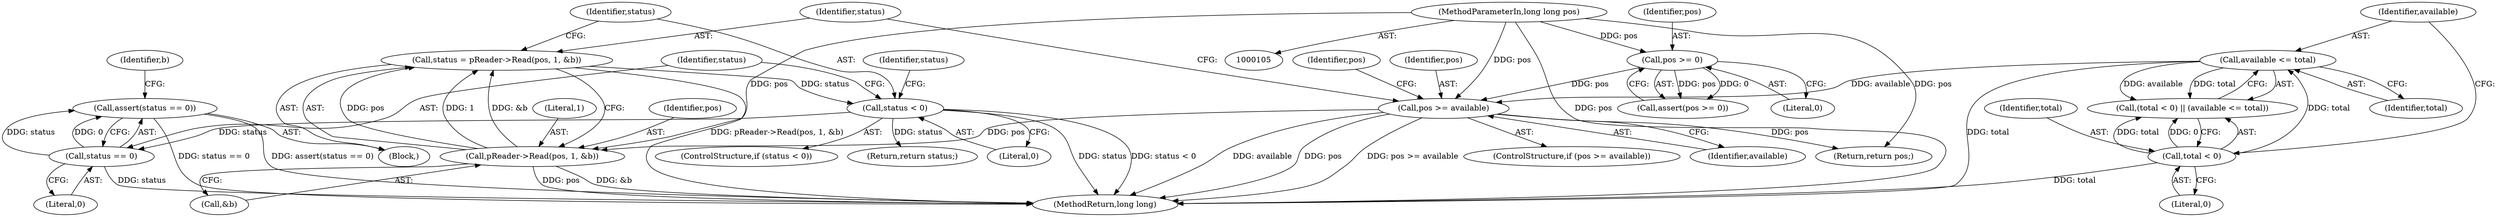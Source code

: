 digraph "0_Android_04839626ed859623901ebd3a5fd483982186b59d_139@API" {
"1000161" [label="(Call,assert(status == 0))"];
"1000162" [label="(Call,status == 0)"];
"1000156" [label="(Call,status < 0)"];
"1000148" [label="(Call,status = pReader->Read(pos, 1, &b))"];
"1000150" [label="(Call,pReader->Read(pos, 1, &b))"];
"1000142" [label="(Call,pos >= available)"];
"1000113" [label="(Call,pos >= 0)"];
"1000107" [label="(MethodParameterIn,long long pos)"];
"1000135" [label="(Call,available <= total)"];
"1000132" [label="(Call,total < 0)"];
"1000159" [label="(Return,return status;)"];
"1000156" [label="(Call,status < 0)"];
"1000162" [label="(Call,status == 0)"];
"1000112" [label="(Call,assert(pos >= 0))"];
"1000153" [label="(Call,&b)"];
"1000151" [label="(Identifier,pos)"];
"1000148" [label="(Call,status = pReader->Read(pos, 1, &b))"];
"1000114" [label="(Identifier,pos)"];
"1000163" [label="(Identifier,status)"];
"1000146" [label="(Identifier,pos)"];
"1000150" [label="(Call,pReader->Read(pos, 1, &b))"];
"1000141" [label="(ControlStructure,if (pos >= available))"];
"1000137" [label="(Identifier,total)"];
"1000149" [label="(Identifier,status)"];
"1000135" [label="(Call,available <= total)"];
"1000131" [label="(Call,(total < 0) || (available <= total))"];
"1000115" [label="(Literal,0)"];
"1000160" [label="(Identifier,status)"];
"1000144" [label="(Identifier,available)"];
"1000157" [label="(Identifier,status)"];
"1000158" [label="(Literal,0)"];
"1000161" [label="(Call,assert(status == 0))"];
"1000107" [label="(MethodParameterIn,long long pos)"];
"1000164" [label="(Literal,0)"];
"1000145" [label="(Return,return pos;)"];
"1000134" [label="(Literal,0)"];
"1000132" [label="(Call,total < 0)"];
"1000167" [label="(Identifier,b)"];
"1000136" [label="(Identifier,available)"];
"1000152" [label="(Literal,1)"];
"1000155" [label="(ControlStructure,if (status < 0))"];
"1000133" [label="(Identifier,total)"];
"1000142" [label="(Call,pos >= available)"];
"1000113" [label="(Call,pos >= 0)"];
"1000109" [label="(Block,)"];
"1000188" [label="(MethodReturn,long long)"];
"1000143" [label="(Identifier,pos)"];
"1000161" -> "1000109"  [label="AST: "];
"1000161" -> "1000162"  [label="CFG: "];
"1000162" -> "1000161"  [label="AST: "];
"1000167" -> "1000161"  [label="CFG: "];
"1000161" -> "1000188"  [label="DDG: status == 0"];
"1000161" -> "1000188"  [label="DDG: assert(status == 0)"];
"1000162" -> "1000161"  [label="DDG: status"];
"1000162" -> "1000161"  [label="DDG: 0"];
"1000162" -> "1000164"  [label="CFG: "];
"1000163" -> "1000162"  [label="AST: "];
"1000164" -> "1000162"  [label="AST: "];
"1000162" -> "1000188"  [label="DDG: status"];
"1000156" -> "1000162"  [label="DDG: status"];
"1000156" -> "1000155"  [label="AST: "];
"1000156" -> "1000158"  [label="CFG: "];
"1000157" -> "1000156"  [label="AST: "];
"1000158" -> "1000156"  [label="AST: "];
"1000160" -> "1000156"  [label="CFG: "];
"1000163" -> "1000156"  [label="CFG: "];
"1000156" -> "1000188"  [label="DDG: status"];
"1000156" -> "1000188"  [label="DDG: status < 0"];
"1000148" -> "1000156"  [label="DDG: status"];
"1000156" -> "1000159"  [label="DDG: status"];
"1000148" -> "1000109"  [label="AST: "];
"1000148" -> "1000150"  [label="CFG: "];
"1000149" -> "1000148"  [label="AST: "];
"1000150" -> "1000148"  [label="AST: "];
"1000157" -> "1000148"  [label="CFG: "];
"1000148" -> "1000188"  [label="DDG: pReader->Read(pos, 1, &b)"];
"1000150" -> "1000148"  [label="DDG: pos"];
"1000150" -> "1000148"  [label="DDG: 1"];
"1000150" -> "1000148"  [label="DDG: &b"];
"1000150" -> "1000153"  [label="CFG: "];
"1000151" -> "1000150"  [label="AST: "];
"1000152" -> "1000150"  [label="AST: "];
"1000153" -> "1000150"  [label="AST: "];
"1000150" -> "1000188"  [label="DDG: pos"];
"1000150" -> "1000188"  [label="DDG: &b"];
"1000142" -> "1000150"  [label="DDG: pos"];
"1000107" -> "1000150"  [label="DDG: pos"];
"1000142" -> "1000141"  [label="AST: "];
"1000142" -> "1000144"  [label="CFG: "];
"1000143" -> "1000142"  [label="AST: "];
"1000144" -> "1000142"  [label="AST: "];
"1000146" -> "1000142"  [label="CFG: "];
"1000149" -> "1000142"  [label="CFG: "];
"1000142" -> "1000188"  [label="DDG: pos >= available"];
"1000142" -> "1000188"  [label="DDG: available"];
"1000142" -> "1000188"  [label="DDG: pos"];
"1000113" -> "1000142"  [label="DDG: pos"];
"1000107" -> "1000142"  [label="DDG: pos"];
"1000135" -> "1000142"  [label="DDG: available"];
"1000142" -> "1000145"  [label="DDG: pos"];
"1000113" -> "1000112"  [label="AST: "];
"1000113" -> "1000115"  [label="CFG: "];
"1000114" -> "1000113"  [label="AST: "];
"1000115" -> "1000113"  [label="AST: "];
"1000112" -> "1000113"  [label="CFG: "];
"1000113" -> "1000112"  [label="DDG: pos"];
"1000113" -> "1000112"  [label="DDG: 0"];
"1000107" -> "1000113"  [label="DDG: pos"];
"1000107" -> "1000105"  [label="AST: "];
"1000107" -> "1000188"  [label="DDG: pos"];
"1000107" -> "1000145"  [label="DDG: pos"];
"1000135" -> "1000131"  [label="AST: "];
"1000135" -> "1000137"  [label="CFG: "];
"1000136" -> "1000135"  [label="AST: "];
"1000137" -> "1000135"  [label="AST: "];
"1000131" -> "1000135"  [label="CFG: "];
"1000135" -> "1000188"  [label="DDG: total"];
"1000135" -> "1000131"  [label="DDG: available"];
"1000135" -> "1000131"  [label="DDG: total"];
"1000132" -> "1000135"  [label="DDG: total"];
"1000132" -> "1000131"  [label="AST: "];
"1000132" -> "1000134"  [label="CFG: "];
"1000133" -> "1000132"  [label="AST: "];
"1000134" -> "1000132"  [label="AST: "];
"1000136" -> "1000132"  [label="CFG: "];
"1000131" -> "1000132"  [label="CFG: "];
"1000132" -> "1000188"  [label="DDG: total"];
"1000132" -> "1000131"  [label="DDG: total"];
"1000132" -> "1000131"  [label="DDG: 0"];
}
